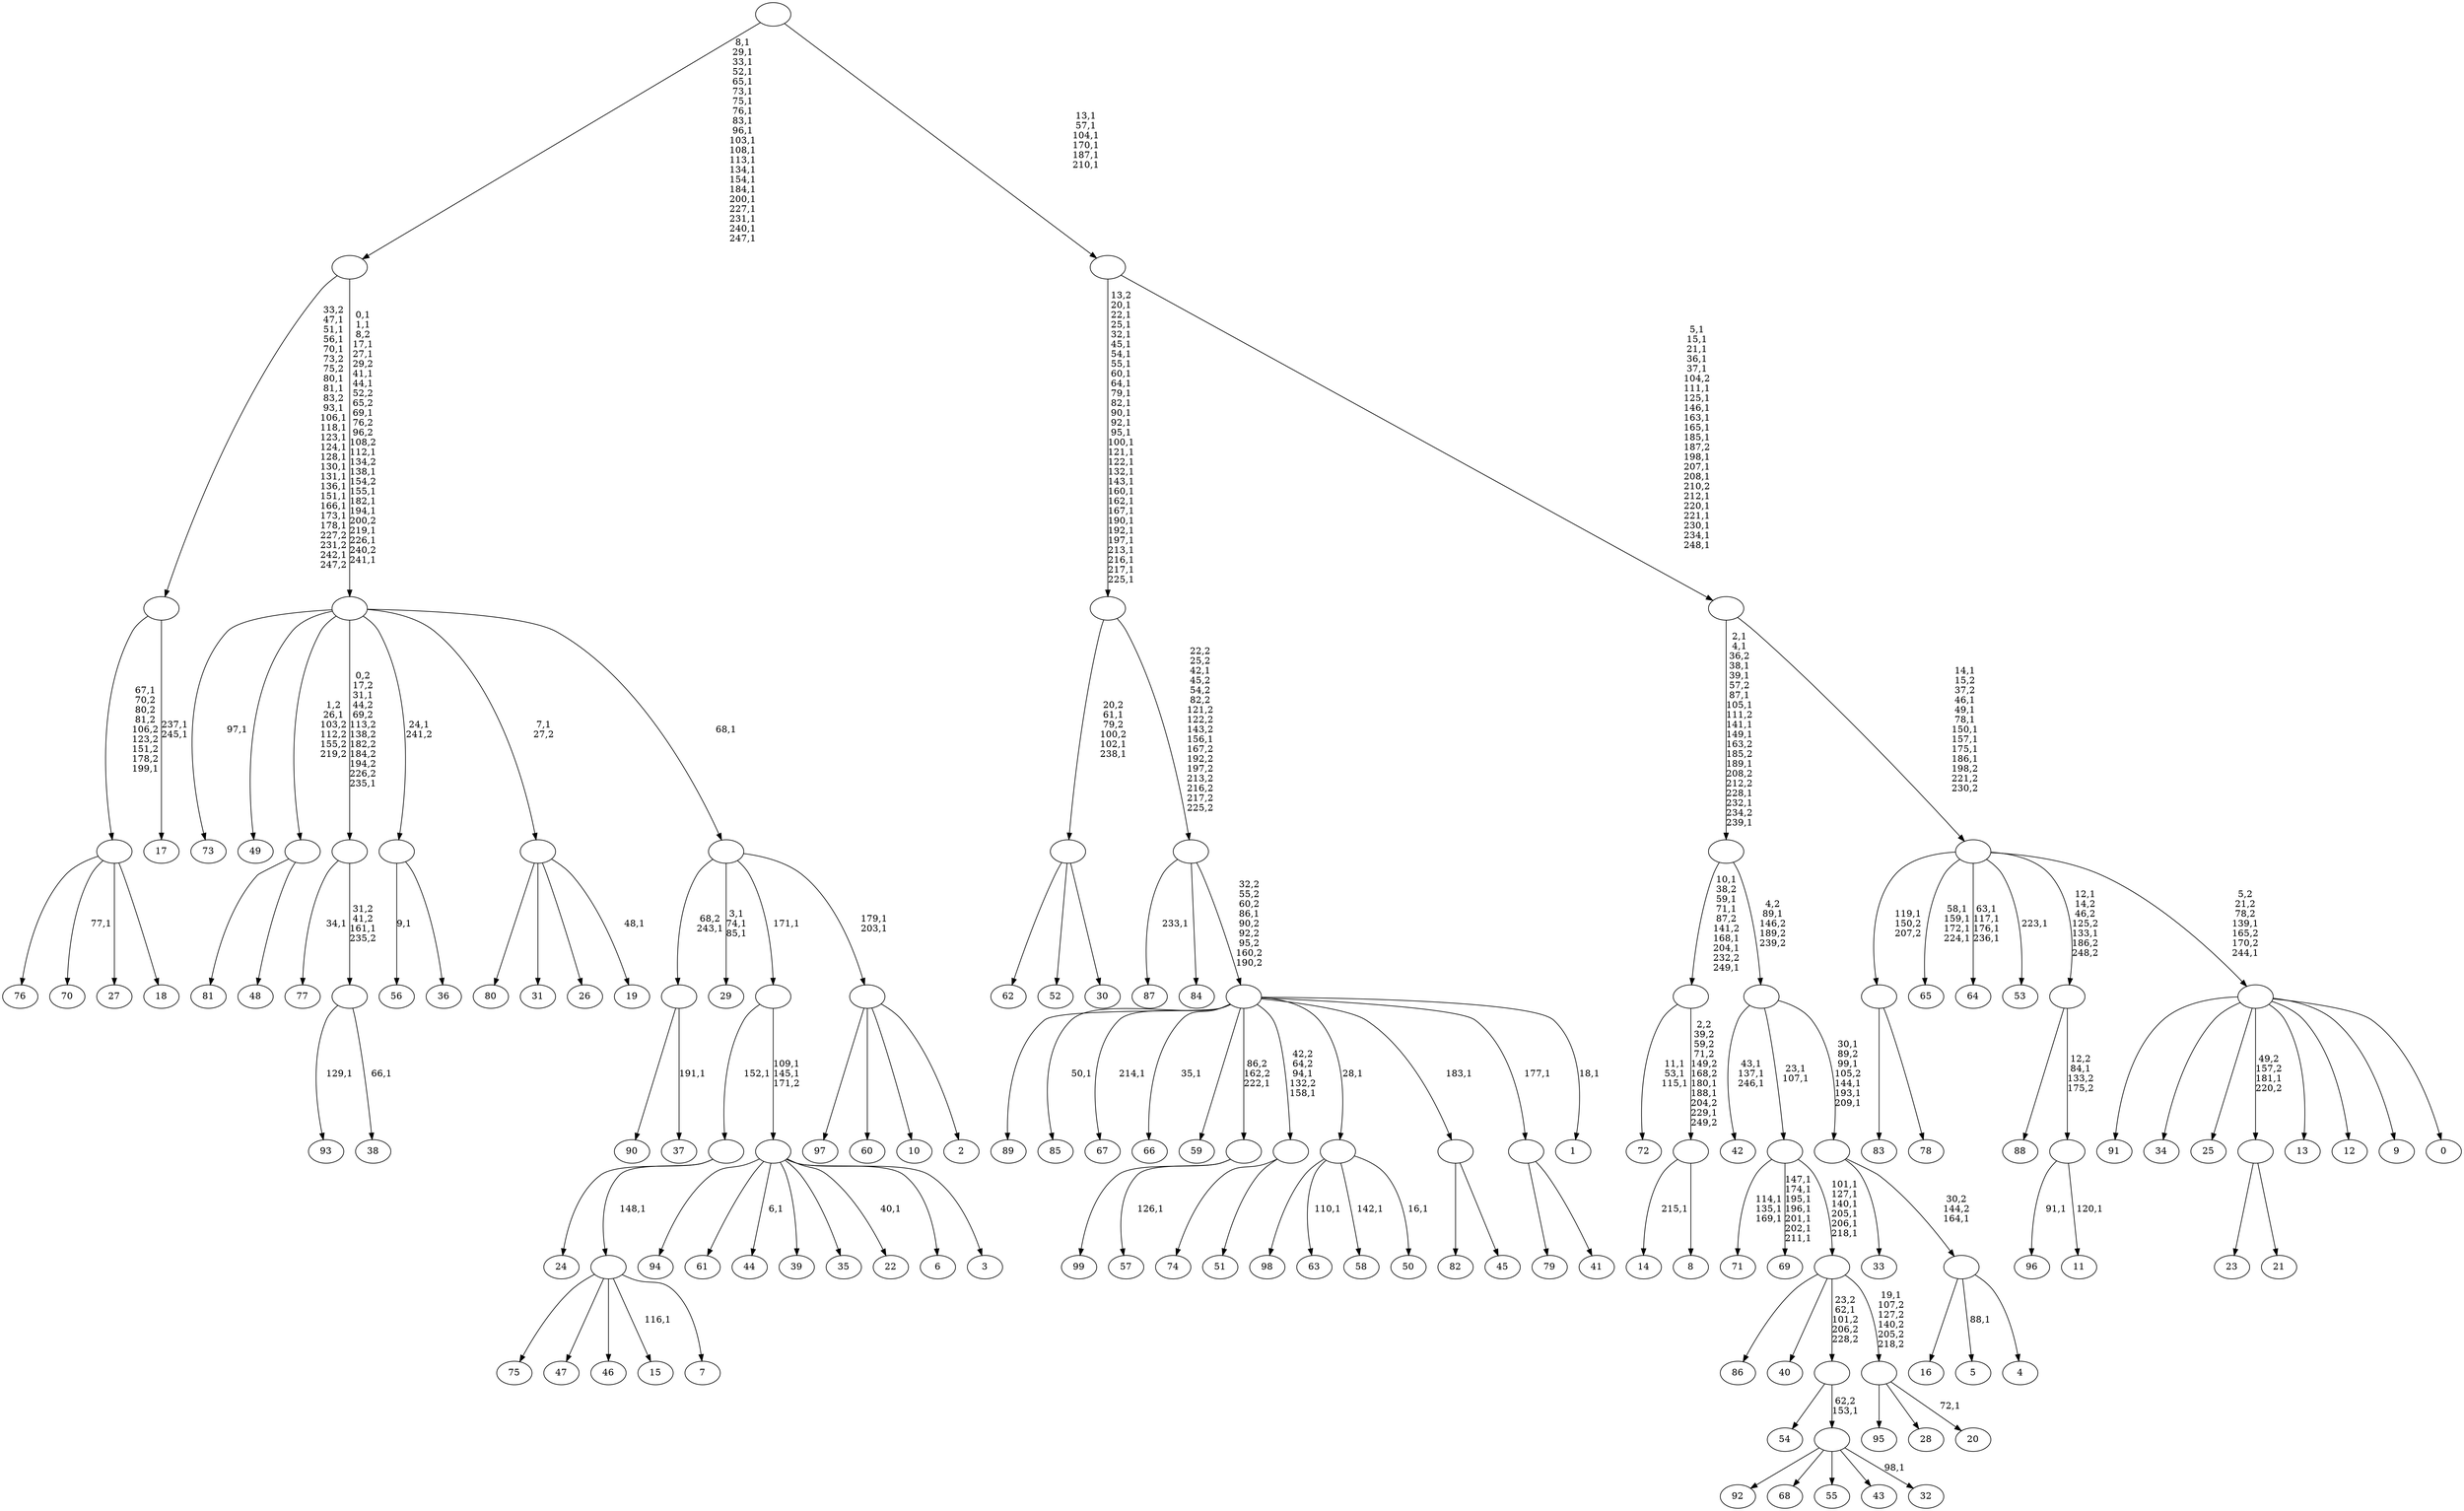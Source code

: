 digraph T {
	350 [label="99"]
	349 [label="98"]
	348 [label="97"]
	347 [label="96"]
	345 [label="95"]
	344 [label="94"]
	343 [label="93"]
	341 [label="92"]
	340 [label="91"]
	339 [label="90"]
	338 [label="89"]
	337 [label="88"]
	336 [label="87"]
	334 [label="86"]
	333 [label="85"]
	331 [label="84"]
	330 [label="83"]
	329 [label="82"]
	328 [label="81"]
	327 [label="80"]
	326 [label="79"]
	325 [label="78"]
	324 [label=""]
	323 [label="77"]
	321 [label="76"]
	320 [label="75"]
	319 [label="74"]
	318 [label="73"]
	316 [label="72"]
	312 [label="71"]
	308 [label="70"]
	306 [label="69"]
	298 [label="68"]
	297 [label="67"]
	295 [label="66"]
	293 [label="65"]
	288 [label="64"]
	283 [label="63"]
	281 [label="62"]
	280 [label="61"]
	279 [label="60"]
	278 [label="59"]
	277 [label="58"]
	275 [label="57"]
	273 [label=""]
	272 [label="56"]
	270 [label="55"]
	269 [label="54"]
	268 [label="53"]
	266 [label="52"]
	265 [label="51"]
	264 [label=""]
	262 [label="50"]
	260 [label=""]
	259 [label="49"]
	258 [label="48"]
	257 [label=""]
	256 [label="47"]
	255 [label="46"]
	254 [label="45"]
	253 [label=""]
	252 [label="44"]
	250 [label="43"]
	249 [label="42"]
	245 [label="41"]
	244 [label=""]
	243 [label="40"]
	242 [label="39"]
	241 [label="38"]
	239 [label=""]
	238 [label=""]
	236 [label="37"]
	234 [label=""]
	233 [label="36"]
	232 [label=""]
	231 [label="35"]
	230 [label="34"]
	229 [label="33"]
	228 [label="32"]
	226 [label=""]
	225 [label=""]
	224 [label="31"]
	223 [label="30"]
	222 [label=""]
	219 [label="29"]
	215 [label="28"]
	214 [label="27"]
	213 [label="26"]
	212 [label="25"]
	211 [label="24"]
	210 [label="23"]
	209 [label="22"]
	207 [label="21"]
	206 [label=""]
	205 [label="20"]
	203 [label=""]
	202 [label=""]
	196 [label=""]
	194 [label="19"]
	192 [label=""]
	191 [label="18"]
	190 [label=""]
	188 [label="17"]
	185 [label=""]
	165 [label="16"]
	164 [label="15"]
	162 [label="14"]
	160 [label="13"]
	159 [label="12"]
	158 [label="11"]
	156 [label=""]
	155 [label=""]
	153 [label="10"]
	152 [label="9"]
	151 [label="8"]
	150 [label=""]
	147 [label=""]
	141 [label="7"]
	140 [label=""]
	139 [label=""]
	138 [label="6"]
	137 [label="5"]
	135 [label="4"]
	134 [label=""]
	133 [label=""]
	128 [label=""]
	127 [label=""]
	115 [label="3"]
	114 [label=""]
	112 [label=""]
	111 [label="2"]
	110 [label=""]
	108 [label=""]
	107 [label=""]
	92 [label=""]
	71 [label="1"]
	69 [label=""]
	68 [label=""]
	66 [label=""]
	37 [label="0"]
	36 [label=""]
	34 [label=""]
	26 [label=""]
	6 [label=""]
	0 [label=""]
	324 -> 330 [label=""]
	324 -> 325 [label=""]
	273 -> 275 [label="126,1"]
	273 -> 350 [label=""]
	264 -> 319 [label=""]
	264 -> 265 [label=""]
	260 -> 262 [label="16,1"]
	260 -> 277 [label="142,1"]
	260 -> 283 [label="110,1"]
	260 -> 349 [label=""]
	257 -> 328 [label=""]
	257 -> 258 [label=""]
	253 -> 329 [label=""]
	253 -> 254 [label=""]
	244 -> 326 [label=""]
	244 -> 245 [label=""]
	239 -> 241 [label="66,1"]
	239 -> 343 [label="129,1"]
	238 -> 323 [label="34,1"]
	238 -> 239 [label="31,2\n41,2\n161,1\n235,2"]
	234 -> 236 [label="191,1"]
	234 -> 339 [label=""]
	232 -> 272 [label="9,1"]
	232 -> 233 [label=""]
	226 -> 228 [label="98,1"]
	226 -> 341 [label=""]
	226 -> 298 [label=""]
	226 -> 270 [label=""]
	226 -> 250 [label=""]
	225 -> 269 [label=""]
	225 -> 226 [label="62,2\n153,1"]
	222 -> 281 [label=""]
	222 -> 266 [label=""]
	222 -> 223 [label=""]
	206 -> 210 [label=""]
	206 -> 207 [label=""]
	203 -> 205 [label="72,1"]
	203 -> 345 [label=""]
	203 -> 215 [label=""]
	202 -> 334 [label=""]
	202 -> 243 [label=""]
	202 -> 225 [label="23,2\n62,1\n101,2\n206,2\n228,2"]
	202 -> 203 [label="19,1\n107,2\n127,2\n140,2\n205,2\n218,2"]
	196 -> 202 [label="101,1\n127,1\n140,1\n205,1\n206,1\n218,1"]
	196 -> 306 [label="147,1\n174,1\n195,1\n196,1\n201,1\n202,1\n211,1"]
	196 -> 312 [label="114,1\n135,1\n169,1"]
	192 -> 194 [label="48,1"]
	192 -> 327 [label=""]
	192 -> 224 [label=""]
	192 -> 213 [label=""]
	190 -> 308 [label="77,1"]
	190 -> 321 [label=""]
	190 -> 214 [label=""]
	190 -> 191 [label=""]
	185 -> 188 [label="237,1\n245,1"]
	185 -> 190 [label="67,1\n70,2\n80,2\n81,2\n106,2\n123,2\n151,2\n178,2\n199,1"]
	156 -> 158 [label="120,1"]
	156 -> 347 [label="91,1"]
	155 -> 337 [label=""]
	155 -> 156 [label="12,2\n84,1\n133,2\n175,2"]
	150 -> 162 [label="215,1"]
	150 -> 151 [label=""]
	147 -> 150 [label="2,2\n39,2\n59,2\n71,2\n149,2\n168,2\n180,1\n188,1\n204,2\n229,1\n249,2"]
	147 -> 316 [label="11,1\n53,1\n115,1"]
	140 -> 164 [label="116,1"]
	140 -> 320 [label=""]
	140 -> 256 [label=""]
	140 -> 255 [label=""]
	140 -> 141 [label=""]
	139 -> 211 [label=""]
	139 -> 140 [label="148,1"]
	134 -> 137 [label="88,1"]
	134 -> 165 [label=""]
	134 -> 135 [label=""]
	133 -> 229 [label=""]
	133 -> 134 [label="30,2\n144,2\n164,1"]
	128 -> 133 [label="30,1\n89,2\n99,1\n105,2\n144,1\n193,1\n209,1"]
	128 -> 196 [label="23,1\n107,1"]
	128 -> 249 [label="43,1\n137,1\n246,1"]
	127 -> 147 [label="10,1\n38,2\n59,1\n71,1\n87,2\n141,2\n168,1\n204,1\n232,2\n249,1"]
	127 -> 128 [label="4,2\n89,1\n146,2\n189,2\n239,2"]
	114 -> 209 [label="40,1"]
	114 -> 252 [label="6,1"]
	114 -> 344 [label=""]
	114 -> 280 [label=""]
	114 -> 242 [label=""]
	114 -> 231 [label=""]
	114 -> 138 [label=""]
	114 -> 115 [label=""]
	112 -> 114 [label="109,1\n145,1\n171,2"]
	112 -> 139 [label="152,1"]
	110 -> 348 [label=""]
	110 -> 279 [label=""]
	110 -> 153 [label=""]
	110 -> 111 [label=""]
	108 -> 110 [label="179,1\n203,1"]
	108 -> 219 [label="3,1\n74,1\n85,1"]
	108 -> 234 [label="68,2\n243,1"]
	108 -> 112 [label="171,1"]
	107 -> 238 [label="0,2\n17,2\n31,1\n44,2\n69,2\n113,2\n138,2\n182,2\n184,2\n194,2\n226,2\n235,1"]
	107 -> 318 [label="97,1"]
	107 -> 259 [label=""]
	107 -> 257 [label="1,2\n26,1\n103,2\n112,2\n155,2\n219,2"]
	107 -> 232 [label="24,1\n241,2"]
	107 -> 192 [label="7,1\n27,2"]
	107 -> 108 [label="68,1"]
	92 -> 107 [label="0,1\n1,1\n8,2\n17,1\n27,1\n29,2\n41,1\n44,1\n52,2\n65,2\n69,1\n76,2\n96,2\n108,2\n112,1\n134,2\n138,1\n154,2\n155,1\n182,1\n194,1\n200,2\n219,1\n226,1\n240,2\n241,1"]
	92 -> 185 [label="33,2\n47,1\n51,1\n56,1\n70,1\n73,2\n75,2\n80,1\n81,1\n83,2\n93,1\n106,1\n118,1\n123,1\n124,1\n128,1\n130,1\n131,1\n136,1\n151,1\n166,1\n173,1\n178,1\n227,2\n231,2\n242,1\n247,2"]
	69 -> 71 [label="18,1"]
	69 -> 264 [label="42,2\n64,2\n94,1\n132,2\n158,1"]
	69 -> 295 [label="35,1"]
	69 -> 297 [label="214,1"]
	69 -> 333 [label="50,1"]
	69 -> 338 [label=""]
	69 -> 278 [label=""]
	69 -> 273 [label="86,2\n162,2\n222,1"]
	69 -> 260 [label="28,1"]
	69 -> 253 [label="183,1"]
	69 -> 244 [label="177,1"]
	68 -> 336 [label="233,1"]
	68 -> 331 [label=""]
	68 -> 69 [label="32,2\n55,2\n60,2\n86,1\n90,2\n92,2\n95,2\n160,2\n190,2"]
	66 -> 68 [label="22,2\n25,2\n42,1\n45,2\n54,2\n82,2\n121,2\n122,2\n143,2\n156,1\n167,2\n192,2\n197,2\n213,2\n216,2\n217,2\n225,2"]
	66 -> 222 [label="20,2\n61,1\n79,2\n100,2\n102,1\n238,1"]
	36 -> 340 [label=""]
	36 -> 230 [label=""]
	36 -> 212 [label=""]
	36 -> 206 [label="49,2\n157,2\n181,1\n220,2"]
	36 -> 160 [label=""]
	36 -> 159 [label=""]
	36 -> 152 [label=""]
	36 -> 37 [label=""]
	34 -> 36 [label="5,2\n21,2\n78,2\n139,1\n165,2\n170,2\n244,1"]
	34 -> 155 [label="12,1\n14,2\n46,2\n125,2\n133,1\n186,2\n248,2"]
	34 -> 268 [label="223,1"]
	34 -> 288 [label="63,1\n117,1\n176,1\n236,1"]
	34 -> 293 [label="58,1\n159,1\n172,1\n224,1"]
	34 -> 324 [label="119,1\n150,2\n207,2"]
	26 -> 34 [label="14,1\n15,2\n37,2\n46,1\n49,1\n78,1\n150,1\n157,1\n175,1\n186,1\n198,2\n221,2\n230,2"]
	26 -> 127 [label="2,1\n4,1\n36,2\n38,1\n39,1\n57,2\n87,1\n105,1\n111,2\n141,1\n149,1\n163,2\n185,2\n189,1\n208,2\n212,2\n228,1\n232,1\n234,2\n239,1"]
	6 -> 26 [label="5,1\n15,1\n21,1\n36,1\n37,1\n104,2\n111,1\n125,1\n146,1\n163,1\n165,1\n185,1\n187,2\n198,1\n207,1\n208,1\n210,2\n212,1\n220,1\n221,1\n230,1\n234,1\n248,1"]
	6 -> 66 [label="13,2\n20,1\n22,1\n25,1\n32,1\n45,1\n54,1\n55,1\n60,1\n64,1\n79,1\n82,1\n90,1\n92,1\n95,1\n100,1\n121,1\n122,1\n132,1\n143,1\n160,1\n162,1\n167,1\n190,1\n192,1\n197,1\n213,1\n216,1\n217,1\n225,1"]
	0 -> 6 [label="13,1\n57,1\n104,1\n170,1\n187,1\n210,1"]
	0 -> 92 [label="8,1\n29,1\n33,1\n52,1\n65,1\n73,1\n75,1\n76,1\n83,1\n96,1\n103,1\n108,1\n113,1\n134,1\n154,1\n184,1\n200,1\n227,1\n231,1\n240,1\n247,1"]
}
